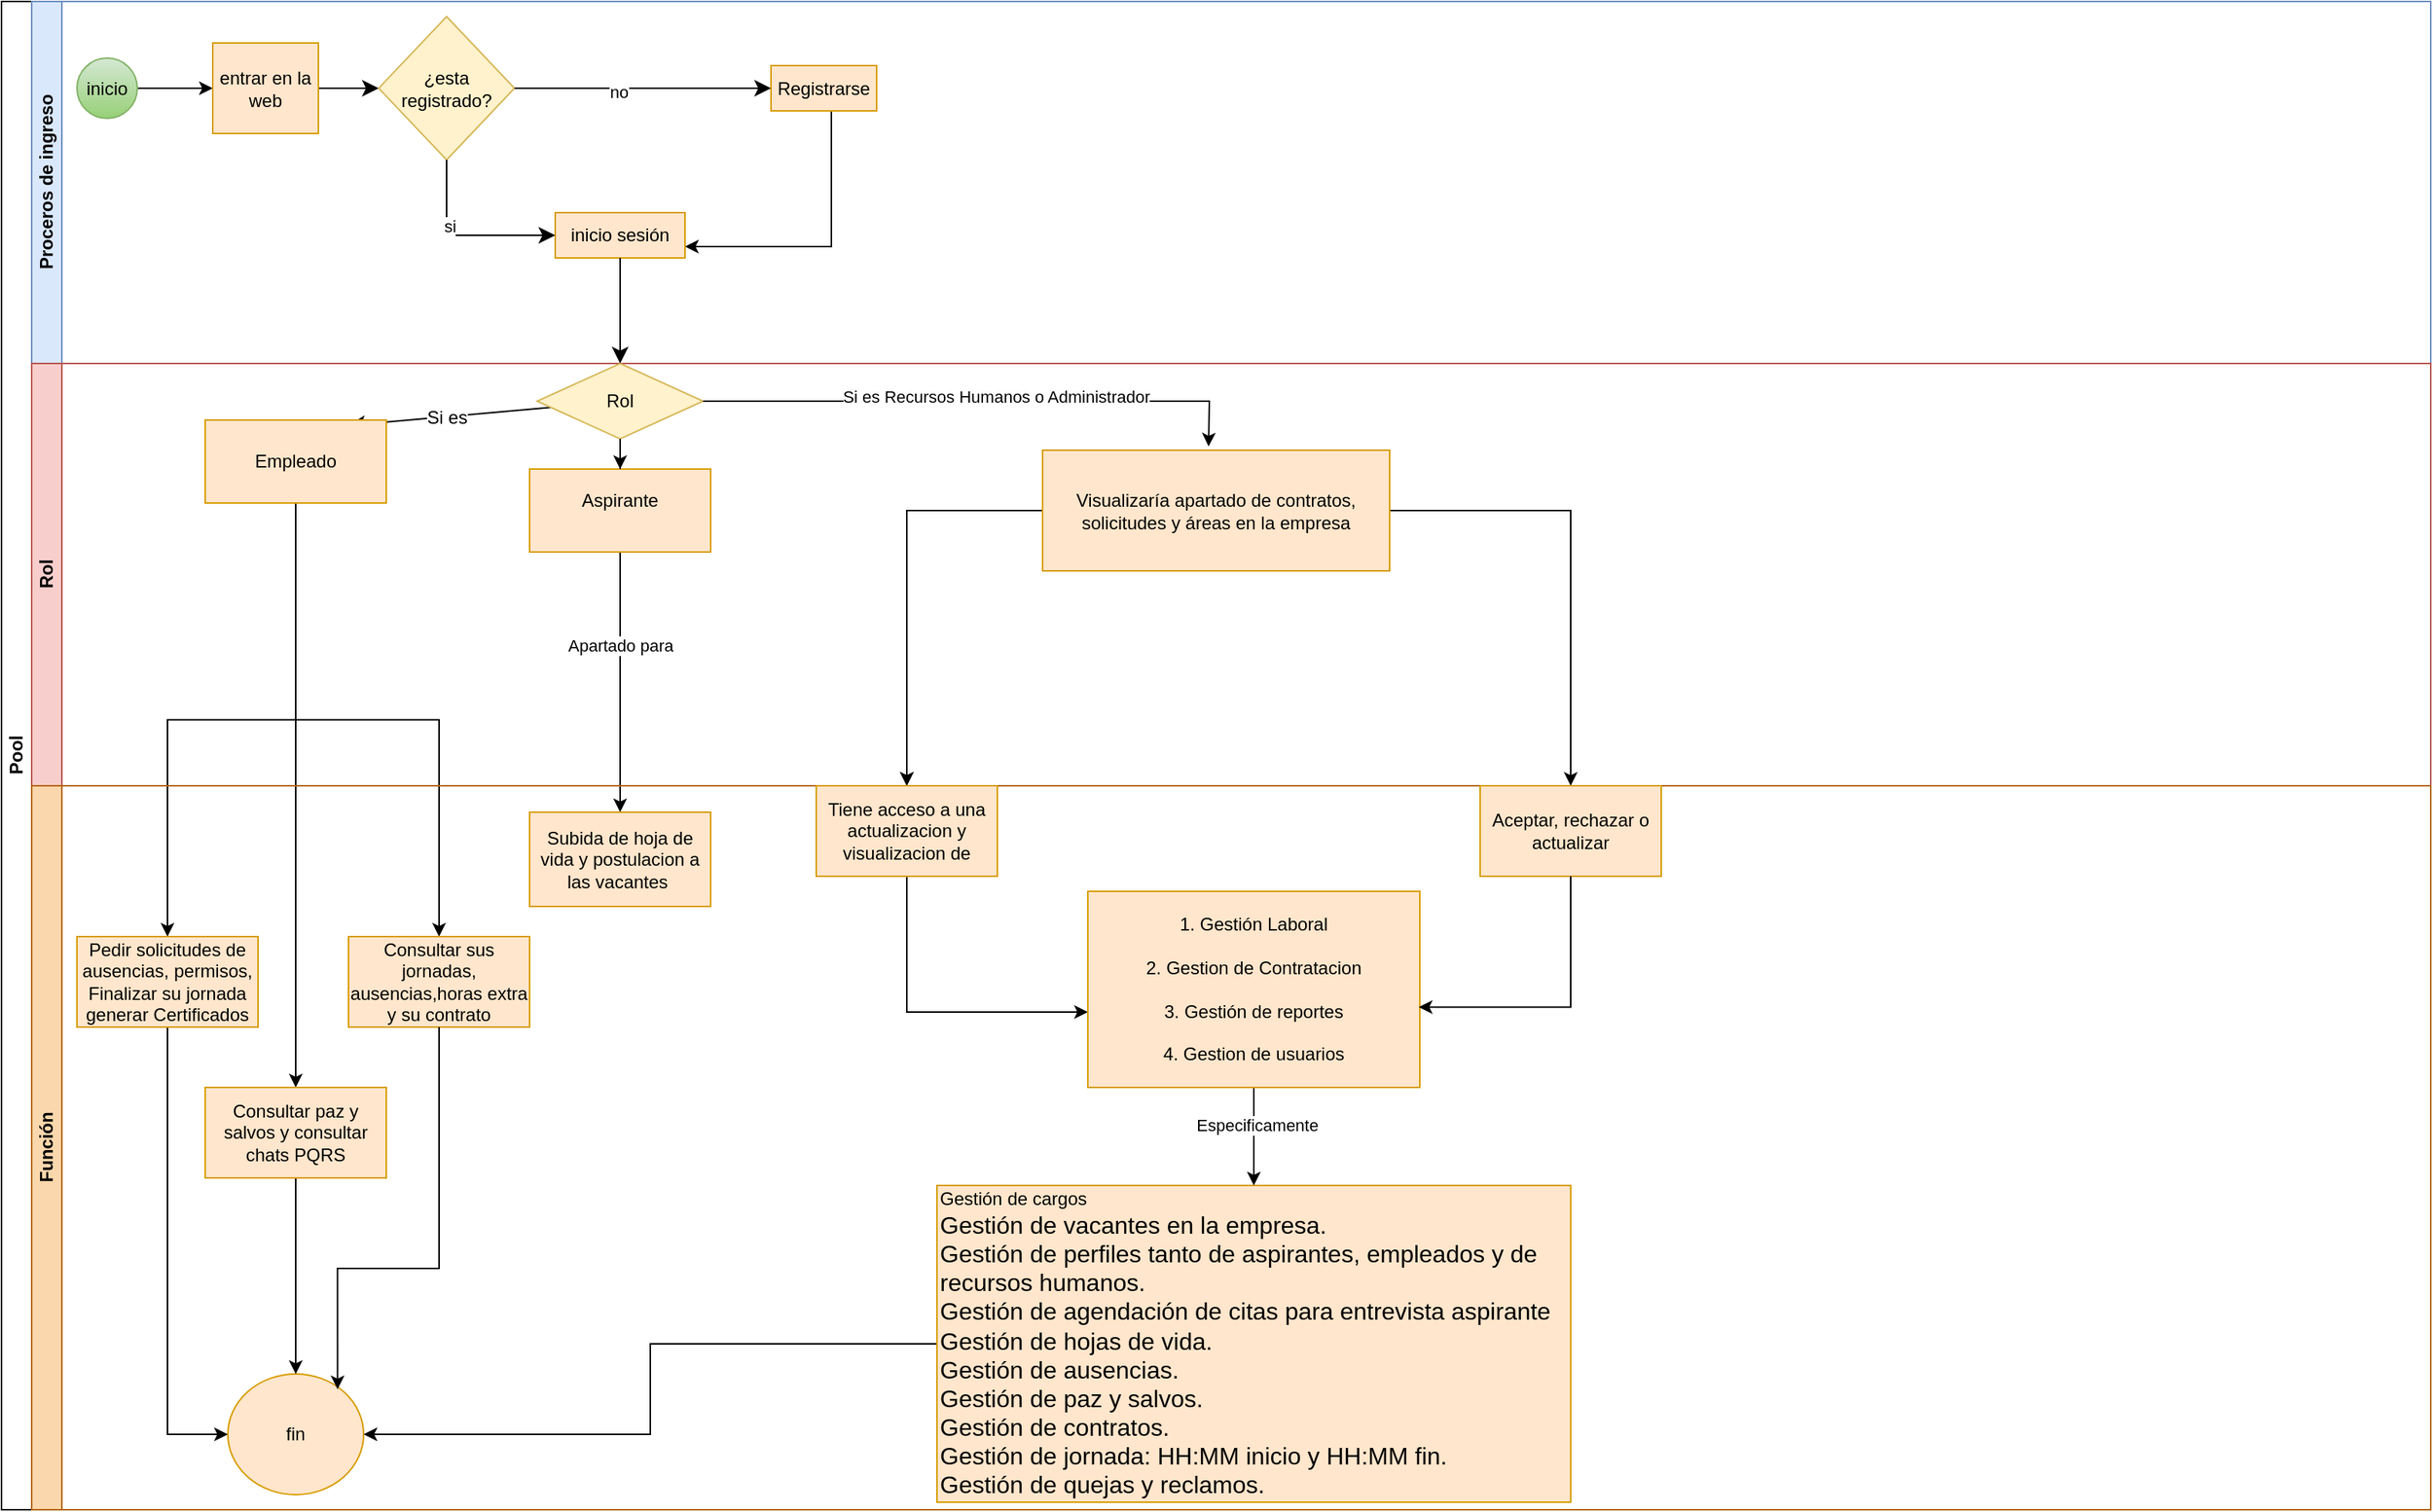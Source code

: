 <mxfile version="26.2.15">
  <diagram id="prtHgNgQTEPvFCAcTncT" name="Page-1">
    <mxGraphModel dx="2578" dy="717" grid="1" gridSize="10" guides="1" tooltips="1" connect="1" arrows="1" fold="1" page="1" pageScale="1" pageWidth="1200" pageHeight="1920" math="0" shadow="0">
      <root>
        <mxCell id="0" />
        <mxCell id="1" parent="0" />
        <mxCell id="dNxyNK7c78bLwvsdeMH5-19" value="Pool" style="swimlane;html=1;childLayout=stackLayout;resizeParent=1;resizeParentMax=0;horizontal=0;startSize=20;horizontalStack=0;" parent="1" vertex="1">
          <mxGeometry x="-420" y="70" width="1610" height="1000" as="geometry" />
        </mxCell>
        <mxCell id="om46vhF3hfdJmz1GvWQq-25" value="" style="edgeStyle=none;curved=1;rounded=0;orthogonalLoop=1;jettySize=auto;html=1;fontSize=12;startSize=8;endSize=8;" parent="dNxyNK7c78bLwvsdeMH5-19" source="om46vhF3hfdJmz1GvWQq-18" edge="1">
          <mxGeometry relative="1" as="geometry">
            <mxPoint x="230" y="281" as="targetPoint" />
          </mxGeometry>
        </mxCell>
        <mxCell id="om46vhF3hfdJmz1GvWQq-29" value="Si es" style="edgeLabel;html=1;align=center;verticalAlign=middle;resizable=0;points=[];;fontSize=12;" parent="om46vhF3hfdJmz1GvWQq-25" connectable="0" vertex="1">
          <mxGeometry x="0.046" relative="1" as="geometry">
            <mxPoint x="1" as="offset" />
          </mxGeometry>
        </mxCell>
        <mxCell id="6Z0HDmbbD3uZh0rDGWjI-16" value="" style="edgeStyle=orthogonalEdgeStyle;rounded=0;orthogonalLoop=1;jettySize=auto;html=1;" parent="dNxyNK7c78bLwvsdeMH5-19" source="om46vhF3hfdJmz1GvWQq-24" target="6Z0HDmbbD3uZh0rDGWjI-15" edge="1">
          <mxGeometry relative="1" as="geometry" />
        </mxCell>
        <mxCell id="dNxyNK7c78bLwvsdeMH5-20" value="Proceros de ingreso" style="swimlane;html=1;startSize=20;horizontal=0;fillColor=#dae8fc;strokeColor=#6c8ebf;" parent="dNxyNK7c78bLwvsdeMH5-19" vertex="1">
          <mxGeometry x="20" width="1590" height="240" as="geometry" />
        </mxCell>
        <mxCell id="dNxyNK7c78bLwvsdeMH5-25" value="" style="edgeStyle=orthogonalEdgeStyle;rounded=0;orthogonalLoop=1;jettySize=auto;html=1;" parent="dNxyNK7c78bLwvsdeMH5-20" source="dNxyNK7c78bLwvsdeMH5-23" target="dNxyNK7c78bLwvsdeMH5-24" edge="1">
          <mxGeometry relative="1" as="geometry" />
        </mxCell>
        <mxCell id="dNxyNK7c78bLwvsdeMH5-23" value="inicio" style="ellipse;whiteSpace=wrap;html=1;fillColor=#d5e8d4;strokeColor=#82b366;gradientColor=#97d077;" parent="dNxyNK7c78bLwvsdeMH5-20" vertex="1">
          <mxGeometry x="30" y="37.5" width="40" height="40" as="geometry" />
        </mxCell>
        <mxCell id="om46vhF3hfdJmz1GvWQq-4" style="edgeStyle=none;curved=1;rounded=0;orthogonalLoop=1;jettySize=auto;html=1;entryX=0;entryY=0.5;entryDx=0;entryDy=0;fontSize=12;startSize=8;endSize=8;" parent="dNxyNK7c78bLwvsdeMH5-20" source="dNxyNK7c78bLwvsdeMH5-24" target="om46vhF3hfdJmz1GvWQq-3" edge="1">
          <mxGeometry relative="1" as="geometry" />
        </mxCell>
        <mxCell id="dNxyNK7c78bLwvsdeMH5-24" value="entrar en la web" style="rounded=0;whiteSpace=wrap;html=1;fontFamily=Helvetica;fontSize=12;align=center;fillColor=#ffe6cc;strokeColor=#d79b00;" parent="dNxyNK7c78bLwvsdeMH5-20" vertex="1">
          <mxGeometry x="120" y="27.5" width="70" height="60" as="geometry" />
        </mxCell>
        <mxCell id="om46vhF3hfdJmz1GvWQq-3" value="¿esta registrado?" style="rhombus;whiteSpace=wrap;html=1;fillColor=#fff2cc;strokeColor=#d6b656;" parent="dNxyNK7c78bLwvsdeMH5-20" vertex="1">
          <mxGeometry x="230" y="10" width="90" height="95" as="geometry" />
        </mxCell>
        <mxCell id="om46vhF3hfdJmz1GvWQq-83" style="edgeStyle=none;curved=0;rounded=0;orthogonalLoop=1;jettySize=auto;html=1;entryX=1;entryY=0.5;entryDx=0;entryDy=0;fontSize=12;startSize=8;endSize=8;strokeColor=none;" parent="dNxyNK7c78bLwvsdeMH5-20" source="om46vhF3hfdJmz1GvWQq-10" target="om46vhF3hfdJmz1GvWQq-21" edge="1">
          <mxGeometry relative="1" as="geometry">
            <Array as="points">
              <mxPoint x="463" y="155" />
            </Array>
          </mxGeometry>
        </mxCell>
        <mxCell id="NFw1pbg8bnWekOKCtLZB-11" style="edgeStyle=orthogonalEdgeStyle;rounded=0;orthogonalLoop=1;jettySize=auto;html=1;entryX=1;entryY=0.75;entryDx=0;entryDy=0;" edge="1" parent="dNxyNK7c78bLwvsdeMH5-20" source="om46vhF3hfdJmz1GvWQq-10" target="om46vhF3hfdJmz1GvWQq-21">
          <mxGeometry relative="1" as="geometry">
            <Array as="points">
              <mxPoint x="530" y="163" />
            </Array>
          </mxGeometry>
        </mxCell>
        <mxCell id="om46vhF3hfdJmz1GvWQq-10" value="Registrarse&lt;br&gt;" style="rounded=0;whiteSpace=wrap;html=1;fillColor=#ffe6cc;strokeColor=#d79b00;" parent="dNxyNK7c78bLwvsdeMH5-20" vertex="1">
          <mxGeometry x="490" y="42.5" width="70" height="30" as="geometry" />
        </mxCell>
        <mxCell id="om46vhF3hfdJmz1GvWQq-7" style="edgeStyle=none;curved=0;rounded=0;orthogonalLoop=1;jettySize=auto;html=1;exitX=1;exitY=0.5;exitDx=0;exitDy=0;fontSize=12;startSize=8;endSize=8;entryX=0;entryY=0.5;entryDx=0;entryDy=0;" parent="dNxyNK7c78bLwvsdeMH5-20" source="om46vhF3hfdJmz1GvWQq-3" target="om46vhF3hfdJmz1GvWQq-10" edge="1">
          <mxGeometry relative="1" as="geometry">
            <mxPoint x="420" y="20" as="targetPoint" />
            <Array as="points" />
          </mxGeometry>
        </mxCell>
        <mxCell id="6Z0HDmbbD3uZh0rDGWjI-5" value="no" style="edgeLabel;html=1;align=center;verticalAlign=middle;resizable=0;points=[];" parent="om46vhF3hfdJmz1GvWQq-7" connectable="0" vertex="1">
          <mxGeometry x="-0.193" y="-2" relative="1" as="geometry">
            <mxPoint as="offset" />
          </mxGeometry>
        </mxCell>
        <mxCell id="om46vhF3hfdJmz1GvWQq-21" value="inicio sesión" style="whiteSpace=wrap;html=1;fillColor=#ffe6cc;strokeColor=#d79b00;" parent="dNxyNK7c78bLwvsdeMH5-20" vertex="1">
          <mxGeometry x="347" y="140" width="86" height="30" as="geometry" />
        </mxCell>
        <mxCell id="om46vhF3hfdJmz1GvWQq-22" value="" style="edgeStyle=none;curved=0;rounded=0;orthogonalLoop=1;jettySize=auto;html=1;fontSize=12;startSize=8;endSize=8;exitX=0.5;exitY=1;exitDx=0;exitDy=0;entryX=0;entryY=0.5;entryDx=0;entryDy=0;" parent="dNxyNK7c78bLwvsdeMH5-20" source="om46vhF3hfdJmz1GvWQq-3" target="om46vhF3hfdJmz1GvWQq-21" edge="1">
          <mxGeometry relative="1" as="geometry">
            <Array as="points">
              <mxPoint x="275" y="155" />
            </Array>
          </mxGeometry>
        </mxCell>
        <mxCell id="6Z0HDmbbD3uZh0rDGWjI-6" value="si" style="edgeLabel;html=1;align=center;verticalAlign=middle;resizable=0;points=[];" parent="om46vhF3hfdJmz1GvWQq-22" connectable="0" vertex="1">
          <mxGeometry x="-0.28" y="3" relative="1" as="geometry">
            <mxPoint x="-1" as="offset" />
          </mxGeometry>
        </mxCell>
        <mxCell id="jeL5-2lwvSsuiDeLAfYL-40" value="" style="edgeStyle=orthogonalEdgeStyle;rounded=0;orthogonalLoop=1;jettySize=auto;html=1;" parent="dNxyNK7c78bLwvsdeMH5-19" source="jeL5-2lwvSsuiDeLAfYL-37" target="jeL5-2lwvSsuiDeLAfYL-39" edge="1">
          <mxGeometry relative="1" as="geometry" />
        </mxCell>
        <mxCell id="jeL5-2lwvSsuiDeLAfYL-41" value="Apartado para" style="edgeLabel;html=1;align=center;verticalAlign=middle;resizable=0;points=[];" parent="jeL5-2lwvSsuiDeLAfYL-40" vertex="1" connectable="0">
          <mxGeometry x="-0.288" relative="1" as="geometry">
            <mxPoint as="offset" />
          </mxGeometry>
        </mxCell>
        <mxCell id="jeL5-2lwvSsuiDeLAfYL-48" value="" style="edgeStyle=orthogonalEdgeStyle;rounded=0;orthogonalLoop=1;jettySize=auto;html=1;" parent="dNxyNK7c78bLwvsdeMH5-19" source="om46vhF3hfdJmz1GvWQq-24" target="jeL5-2lwvSsuiDeLAfYL-47" edge="1">
          <mxGeometry relative="1" as="geometry" />
        </mxCell>
        <mxCell id="jeL5-2lwvSsuiDeLAfYL-50" style="edgeStyle=orthogonalEdgeStyle;rounded=0;orthogonalLoop=1;jettySize=auto;html=1;" parent="dNxyNK7c78bLwvsdeMH5-19" source="om46vhF3hfdJmz1GvWQq-24" target="jeL5-2lwvSsuiDeLAfYL-49" edge="1">
          <mxGeometry relative="1" as="geometry" />
        </mxCell>
        <mxCell id="jeL5-2lwvSsuiDeLAfYL-30" value="" style="edgeStyle=orthogonalEdgeStyle;rounded=0;orthogonalLoop=1;jettySize=auto;html=1;" parent="dNxyNK7c78bLwvsdeMH5-19" source="jeL5-2lwvSsuiDeLAfYL-28" target="jeL5-2lwvSsuiDeLAfYL-29" edge="1">
          <mxGeometry relative="1" as="geometry" />
        </mxCell>
        <mxCell id="jeL5-2lwvSsuiDeLAfYL-33" value="" style="edgeStyle=orthogonalEdgeStyle;rounded=0;orthogonalLoop=1;jettySize=auto;html=1;" parent="dNxyNK7c78bLwvsdeMH5-19" source="jeL5-2lwvSsuiDeLAfYL-28" target="jeL5-2lwvSsuiDeLAfYL-29" edge="1">
          <mxGeometry relative="1" as="geometry" />
        </mxCell>
        <mxCell id="jeL5-2lwvSsuiDeLAfYL-34" style="edgeStyle=orthogonalEdgeStyle;rounded=0;orthogonalLoop=1;jettySize=auto;html=1;entryX=0.5;entryY=0;entryDx=0;entryDy=0;" parent="dNxyNK7c78bLwvsdeMH5-19" source="jeL5-2lwvSsuiDeLAfYL-28" target="6Z0HDmbbD3uZh0rDGWjI-10" edge="1">
          <mxGeometry relative="1" as="geometry" />
        </mxCell>
        <mxCell id="dNxyNK7c78bLwvsdeMH5-21" value="&lt;span style=&quot;background-color: initial;&quot;&gt;Rol&lt;/span&gt;" style="swimlane;html=1;startSize=20;horizontal=0;fillColor=#f8cecc;strokeColor=#b85450;" parent="dNxyNK7c78bLwvsdeMH5-19" vertex="1">
          <mxGeometry x="20" y="240" width="1590" height="280" as="geometry" />
        </mxCell>
        <mxCell id="om46vhF3hfdJmz1GvWQq-24" value="Empleado" style="whiteSpace=wrap;html=1;fillColor=#ffe6cc;strokeColor=#d79b00;" parent="dNxyNK7c78bLwvsdeMH5-21" vertex="1">
          <mxGeometry x="115" y="37.5" width="120" height="55" as="geometry" />
        </mxCell>
        <mxCell id="jeL5-2lwvSsuiDeLAfYL-37" value="Aspirante&lt;div&gt;&lt;br&gt;&lt;/div&gt;" style="whiteSpace=wrap;html=1;fillColor=#ffe6cc;strokeColor=#d79b00;" parent="dNxyNK7c78bLwvsdeMH5-21" vertex="1">
          <mxGeometry x="330" y="70" width="120" height="55" as="geometry" />
        </mxCell>
        <mxCell id="jeL5-2lwvSsuiDeLAfYL-28" value="Visualizaría apartado de contratos, solicitudes y áreas en la empresa" style="whiteSpace=wrap;html=1;fillColor=#ffe6cc;strokeColor=#d79b00;" parent="dNxyNK7c78bLwvsdeMH5-21" vertex="1">
          <mxGeometry x="670" y="57.5" width="230" height="80" as="geometry" />
        </mxCell>
        <mxCell id="om46vhF3hfdJmz1GvWQq-18" value="Rol" style="rhombus;whiteSpace=wrap;html=1;fillColor=#fff2cc;strokeColor=#d6b656;" parent="dNxyNK7c78bLwvsdeMH5-21" vertex="1">
          <mxGeometry x="335" width="110" height="50" as="geometry" />
        </mxCell>
        <mxCell id="jeL5-2lwvSsuiDeLAfYL-38" style="edgeStyle=orthogonalEdgeStyle;rounded=0;orthogonalLoop=1;jettySize=auto;html=1;entryX=0.5;entryY=0;entryDx=0;entryDy=0;" parent="dNxyNK7c78bLwvsdeMH5-21" source="om46vhF3hfdJmz1GvWQq-18" target="jeL5-2lwvSsuiDeLAfYL-37" edge="1">
          <mxGeometry relative="1" as="geometry" />
        </mxCell>
        <mxCell id="NFw1pbg8bnWekOKCtLZB-7" style="edgeStyle=orthogonalEdgeStyle;rounded=0;orthogonalLoop=1;jettySize=auto;html=1;" edge="1" parent="dNxyNK7c78bLwvsdeMH5-21" source="om46vhF3hfdJmz1GvWQq-18">
          <mxGeometry relative="1" as="geometry">
            <mxPoint x="780" y="55" as="targetPoint" />
          </mxGeometry>
        </mxCell>
        <mxCell id="NFw1pbg8bnWekOKCtLZB-8" value="Si es Recursos Humanos o Administrador" style="edgeLabel;html=1;align=center;verticalAlign=middle;resizable=0;points=[];" vertex="1" connectable="0" parent="NFw1pbg8bnWekOKCtLZB-7">
          <mxGeometry x="0.062" y="3" relative="1" as="geometry">
            <mxPoint as="offset" />
          </mxGeometry>
        </mxCell>
        <mxCell id="om46vhF3hfdJmz1GvWQq-23" value="" style="edgeStyle=none;curved=1;rounded=0;orthogonalLoop=1;jettySize=auto;html=1;fontSize=12;startSize=8;endSize=8;" parent="dNxyNK7c78bLwvsdeMH5-19" source="om46vhF3hfdJmz1GvWQq-21" target="om46vhF3hfdJmz1GvWQq-18" edge="1">
          <mxGeometry relative="1" as="geometry" />
        </mxCell>
        <mxCell id="dNxyNK7c78bLwvsdeMH5-22" value="Función" style="swimlane;html=1;startSize=20;horizontal=0;fillColor=#fad7ac;strokeColor=#b46504;" parent="dNxyNK7c78bLwvsdeMH5-19" vertex="1">
          <mxGeometry x="20" y="520" width="1590" height="480" as="geometry" />
        </mxCell>
        <mxCell id="om46vhF3hfdJmz1GvWQq-82" style="edgeStyle=none;curved=1;rounded=0;orthogonalLoop=1;jettySize=auto;html=1;exitX=0.5;exitY=1;exitDx=0;exitDy=0;fontSize=12;startSize=8;endSize=8;" parent="dNxyNK7c78bLwvsdeMH5-22" edge="1">
          <mxGeometry relative="1" as="geometry">
            <mxPoint x="150.0" y="200" as="sourcePoint" />
            <mxPoint x="150.0" y="200" as="targetPoint" />
          </mxGeometry>
        </mxCell>
        <mxCell id="6Z0HDmbbD3uZh0rDGWjI-12" value="fin" style="ellipse;whiteSpace=wrap;html=1;fillColor=#ffe6cc;strokeColor=#d79b00;" parent="dNxyNK7c78bLwvsdeMH5-22" vertex="1">
          <mxGeometry x="130" y="390" width="90" height="80" as="geometry" />
        </mxCell>
        <mxCell id="NFw1pbg8bnWekOKCtLZB-2" style="edgeStyle=orthogonalEdgeStyle;rounded=0;orthogonalLoop=1;jettySize=auto;html=1;entryX=0;entryY=0.5;entryDx=0;entryDy=0;" edge="1" parent="dNxyNK7c78bLwvsdeMH5-22" source="6Z0HDmbbD3uZh0rDGWjI-15" target="6Z0HDmbbD3uZh0rDGWjI-12">
          <mxGeometry relative="1" as="geometry" />
        </mxCell>
        <mxCell id="6Z0HDmbbD3uZh0rDGWjI-15" value="Pedir solicitudes de ausencias, permisos, Finalizar su jornada generar Certificados" style="whiteSpace=wrap;html=1;fillColor=#ffe6cc;strokeColor=#d79b00;" parent="dNxyNK7c78bLwvsdeMH5-22" vertex="1">
          <mxGeometry x="30" y="100" width="120" height="60" as="geometry" />
        </mxCell>
        <mxCell id="NFw1pbg8bnWekOKCtLZB-15" style="edgeStyle=orthogonalEdgeStyle;rounded=0;orthogonalLoop=1;jettySize=auto;html=1;entryX=1;entryY=0.5;entryDx=0;entryDy=0;" edge="1" parent="dNxyNK7c78bLwvsdeMH5-22" source="om46vhF3hfdJmz1GvWQq-30" target="6Z0HDmbbD3uZh0rDGWjI-12">
          <mxGeometry relative="1" as="geometry" />
        </mxCell>
        <mxCell id="om46vhF3hfdJmz1GvWQq-30" value="&lt;div&gt;&lt;span style=&quot;text-align: center; background-color: transparent; color: light-dark(rgb(0, 0, 0), rgb(255, 255, 255));&quot;&gt;&lt;font style=&quot;font-size: 12px;&quot;&gt;Gestión de cargos&lt;/font&gt;&lt;/span&gt;&lt;/div&gt;&lt;font size=&quot;3&quot;&gt;&lt;span style=&quot;background-color: transparent; white-space-collapse: preserve; font-family: Arial, sans-serif;&quot;&gt;Gestión de vacantes en la empresa.&lt;/span&gt;&lt;/font&gt;&lt;div&gt;&lt;font size=&quot;3&quot;&gt;&lt;span style=&quot;font-variant-numeric: normal; font-variant-east-asian: normal; font-variant-alternates: normal; font-variant-position: normal; text-align: center; white-space-collapse: preserve; background-color: transparent; font-family: Arial, sans-serif; vertical-align: baseline;&quot;&gt;Gestión de perfiles tanto&lt;/span&gt;&lt;span style=&quot;font-variant-numeric: normal; font-variant-east-asian: normal; font-variant-alternates: normal; font-variant-position: normal; text-align: center; white-space-collapse: preserve; background-color: transparent; font-family: Arial, sans-serif; color: rgb(81, 45, 168); vertical-align: baseline;&quot;&gt; &lt;/span&gt;&lt;span style=&quot;font-variant-numeric: normal; font-variant-east-asian: normal; font-variant-alternates: normal; font-variant-position: normal; text-align: center; white-space-collapse: preserve; background-color: transparent; font-family: Arial, sans-serif; vertical-align: baseline;&quot;&gt;de aspirantes, empleados y de recursos humanos.&lt;/span&gt;&lt;span style=&quot;background-color: transparent; white-space-collapse: preserve; font-family: Arial, sans-serif;&quot;&gt;&lt;br&gt;&lt;/span&gt;&lt;/font&gt;&lt;div&gt;&lt;font size=&quot;3&quot;&gt;&lt;span style=&quot;background-color: transparent; font-family: Arial, sans-serif; white-space-collapse: preserve;&quot;&gt;Gestión de agendación de citas para entrevista aspirante&lt;/span&gt;&lt;/font&gt;&lt;/div&gt;&lt;div&gt;&lt;font size=&quot;3&quot;&gt;&lt;span style=&quot;background-color: transparent; white-space-collapse: preserve; font-family: Arial, sans-serif;&quot;&gt;Gestión de hojas de vida.&lt;/span&gt;&lt;br&gt;&lt;span style=&quot;background-color: transparent; white-space-collapse: preserve; font-family: Arial, sans-serif;&quot;&gt;Gestión de ausencias.&lt;/span&gt;&lt;br&gt;&lt;span style=&quot;background-color: transparent; white-space-collapse: preserve; font-family: Arial, sans-serif;&quot;&gt;Gestión de paz y salvos.&lt;/span&gt;&lt;br&gt;&lt;div style=&quot;&quot;&gt;&lt;span style=&quot;background-color: transparent; font-family: Arial, sans-serif; white-space-collapse: preserve;&quot;&gt;Gestión de contratos.&lt;/span&gt;&lt;/div&gt;&lt;div style=&quot;&quot;&gt;&lt;span style=&quot;background-color: transparent; white-space-collapse: preserve; font-family: Arial, sans-serif;&quot;&gt;Gestión de jornada: HH:MM inicio y HH:MM fin.&lt;/span&gt;&lt;/div&gt;&lt;div style=&quot;&quot;&gt;&lt;span style=&quot;background-color: transparent; font-family: Arial, sans-serif; white-space-collapse: preserve;&quot;&gt;Gestión de quejas y reclamos.&lt;/span&gt;&lt;/div&gt;&lt;/font&gt;&lt;/div&gt;&lt;/div&gt;" style="whiteSpace=wrap;html=1;fillColor=#ffe6cc;strokeColor=#d79b00;align=left;" parent="dNxyNK7c78bLwvsdeMH5-22" vertex="1">
          <mxGeometry x="600" y="265" width="420" height="210" as="geometry" />
        </mxCell>
        <mxCell id="6Z0HDmbbD3uZh0rDGWjI-10" value="Aceptar, rechazar o actualizar" style="whiteSpace=wrap;html=1;fillColor=#ffe6cc;strokeColor=#d79b00;" parent="dNxyNK7c78bLwvsdeMH5-22" vertex="1">
          <mxGeometry x="960" width="120" height="60" as="geometry" />
        </mxCell>
        <mxCell id="jeL5-2lwvSsuiDeLAfYL-35" style="edgeStyle=orthogonalEdgeStyle;rounded=0;orthogonalLoop=1;jettySize=auto;html=1;" parent="dNxyNK7c78bLwvsdeMH5-22" source="jeL5-2lwvSsuiDeLAfYL-29" target="jeL5-2lwvSsuiDeLAfYL-31" edge="1">
          <mxGeometry relative="1" as="geometry">
            <Array as="points">
              <mxPoint x="710" y="150" />
            </Array>
          </mxGeometry>
        </mxCell>
        <mxCell id="jeL5-2lwvSsuiDeLAfYL-29" value="Tiene acceso a una actualizacion y visualizacion de" style="whiteSpace=wrap;html=1;fillColor=#ffe6cc;strokeColor=#d79b00;" parent="dNxyNK7c78bLwvsdeMH5-22" vertex="1">
          <mxGeometry x="520" width="120" height="60" as="geometry" />
        </mxCell>
        <mxCell id="NFw1pbg8bnWekOKCtLZB-13" style="edgeStyle=orthogonalEdgeStyle;rounded=0;orthogonalLoop=1;jettySize=auto;html=1;entryX=0.5;entryY=0;entryDx=0;entryDy=0;" edge="1" parent="dNxyNK7c78bLwvsdeMH5-22" source="jeL5-2lwvSsuiDeLAfYL-31" target="om46vhF3hfdJmz1GvWQq-30">
          <mxGeometry relative="1" as="geometry" />
        </mxCell>
        <mxCell id="NFw1pbg8bnWekOKCtLZB-14" value="Especificamente" style="edgeLabel;html=1;align=center;verticalAlign=middle;resizable=0;points=[];" vertex="1" connectable="0" parent="NFw1pbg8bnWekOKCtLZB-13">
          <mxGeometry x="-0.237" y="2" relative="1" as="geometry">
            <mxPoint as="offset" />
          </mxGeometry>
        </mxCell>
        <mxCell id="jeL5-2lwvSsuiDeLAfYL-31" value="&lt;font&gt;1. Gestión Laboral&lt;/font&gt;&lt;br&gt;&lt;br&gt;&lt;div&gt;&lt;font&gt;2. Gestion de Contratacion&lt;/font&gt;&lt;br&gt;&lt;/div&gt;&lt;div&gt;&lt;br&gt;&lt;/div&gt;&lt;div&gt;&lt;font&gt;3. Gestión de reportes&lt;/font&gt;&lt;/div&gt;&lt;div&gt;&lt;font&gt;&lt;br&gt;&lt;/font&gt;&lt;/div&gt;&lt;div&gt;&lt;font&gt;4. Gestion de usuarios&lt;/font&gt;&lt;/div&gt;" style="whiteSpace=wrap;html=1;fillColor=#ffe6cc;strokeColor=#d79b00;" parent="dNxyNK7c78bLwvsdeMH5-22" vertex="1">
          <mxGeometry x="700" y="70" width="220" height="130" as="geometry" />
        </mxCell>
        <mxCell id="jeL5-2lwvSsuiDeLAfYL-39" value="Subida de hoja de vida y postulacion a las vacantes&amp;nbsp;" style="whiteSpace=wrap;html=1;fillColor=#ffe6cc;strokeColor=#d79b00;" parent="dNxyNK7c78bLwvsdeMH5-22" vertex="1">
          <mxGeometry x="330" y="17.5" width="120" height="62.5" as="geometry" />
        </mxCell>
        <mxCell id="jeL5-2lwvSsuiDeLAfYL-47" value="Consultar sus jornadas, ausencias,horas extra y su contrato" style="whiteSpace=wrap;html=1;fillColor=#ffe6cc;strokeColor=#d79b00;" parent="dNxyNK7c78bLwvsdeMH5-22" vertex="1">
          <mxGeometry x="210" y="100" width="120" height="60" as="geometry" />
        </mxCell>
        <mxCell id="jeL5-2lwvSsuiDeLAfYL-53" style="edgeStyle=orthogonalEdgeStyle;rounded=0;orthogonalLoop=1;jettySize=auto;html=1;entryX=0.5;entryY=0;entryDx=0;entryDy=0;" parent="dNxyNK7c78bLwvsdeMH5-22" source="jeL5-2lwvSsuiDeLAfYL-49" target="6Z0HDmbbD3uZh0rDGWjI-12" edge="1">
          <mxGeometry relative="1" as="geometry" />
        </mxCell>
        <mxCell id="jeL5-2lwvSsuiDeLAfYL-49" value="Consultar paz y salvos y consultar chats PQRS" style="whiteSpace=wrap;html=1;fillColor=#ffe6cc;strokeColor=#d79b00;" parent="dNxyNK7c78bLwvsdeMH5-22" vertex="1">
          <mxGeometry x="115" y="200" width="120" height="60" as="geometry" />
        </mxCell>
        <mxCell id="NFw1pbg8bnWekOKCtLZB-5" style="edgeStyle=orthogonalEdgeStyle;rounded=0;orthogonalLoop=1;jettySize=auto;html=1;entryX=0.808;entryY=0.126;entryDx=0;entryDy=0;entryPerimeter=0;" edge="1" parent="dNxyNK7c78bLwvsdeMH5-22" source="jeL5-2lwvSsuiDeLAfYL-47" target="6Z0HDmbbD3uZh0rDGWjI-12">
          <mxGeometry relative="1" as="geometry">
            <Array as="points">
              <mxPoint x="270" y="320" />
              <mxPoint x="203" y="320" />
            </Array>
          </mxGeometry>
        </mxCell>
        <mxCell id="NFw1pbg8bnWekOKCtLZB-12" style="edgeStyle=orthogonalEdgeStyle;rounded=0;orthogonalLoop=1;jettySize=auto;html=1;entryX=0.997;entryY=0.59;entryDx=0;entryDy=0;entryPerimeter=0;" edge="1" parent="dNxyNK7c78bLwvsdeMH5-22" source="6Z0HDmbbD3uZh0rDGWjI-10" target="jeL5-2lwvSsuiDeLAfYL-31">
          <mxGeometry relative="1" as="geometry">
            <Array as="points">
              <mxPoint x="1020" y="147" />
            </Array>
          </mxGeometry>
        </mxCell>
      </root>
    </mxGraphModel>
  </diagram>
</mxfile>
